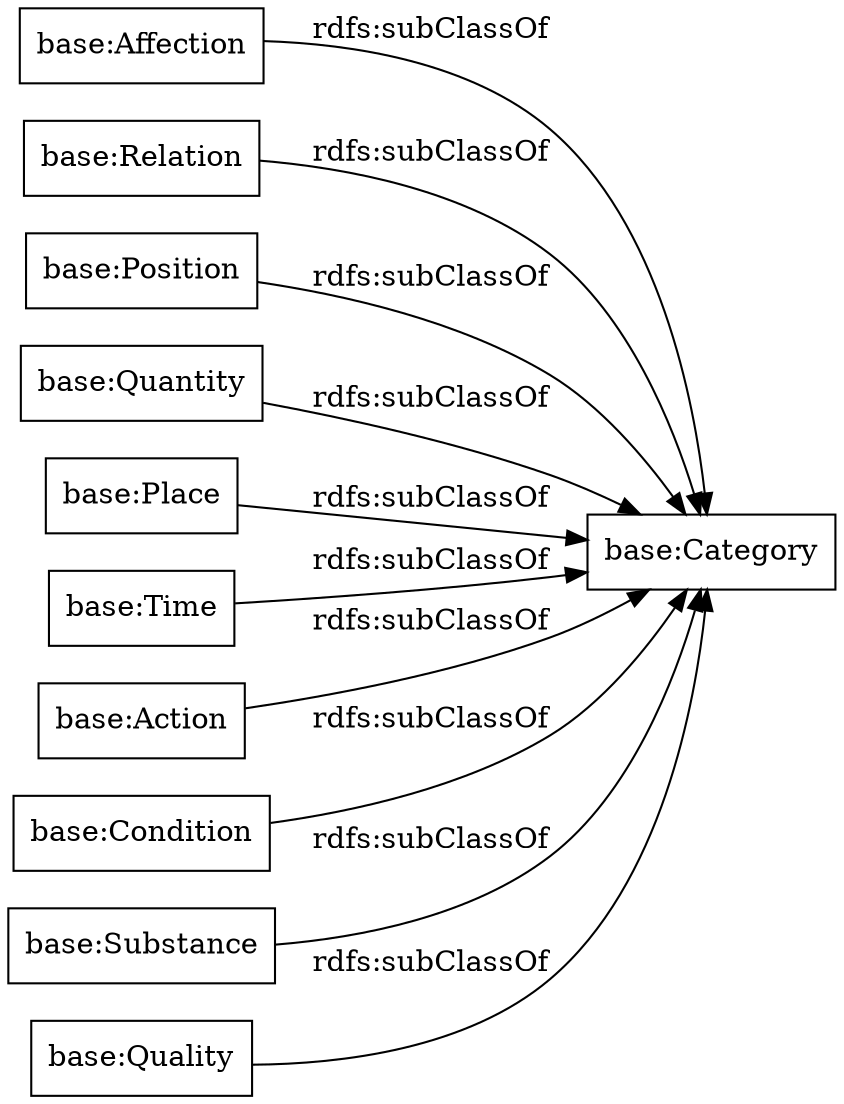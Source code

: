 digraph ar2dtool_diagram { 
rankdir=LR;
size="1000"
node [shape = rectangle, color="black"]; "base:Affection" "base:Relation" "base:Position" "base:Quantity" "base:Place" "base:Time" "base:Action" "base:Condition" "base:Substance" "base:Category" "base:Quality" ; /*classes style*/
	"base:Place" -> "base:Category" [ label = "rdfs:subClassOf" ];
	"base:Condition" -> "base:Category" [ label = "rdfs:subClassOf" ];
	"base:Position" -> "base:Category" [ label = "rdfs:subClassOf" ];
	"base:Affection" -> "base:Category" [ label = "rdfs:subClassOf" ];
	"base:Substance" -> "base:Category" [ label = "rdfs:subClassOf" ];
	"base:Action" -> "base:Category" [ label = "rdfs:subClassOf" ];
	"base:Relation" -> "base:Category" [ label = "rdfs:subClassOf" ];
	"base:Quality" -> "base:Category" [ label = "rdfs:subClassOf" ];
	"base:Time" -> "base:Category" [ label = "rdfs:subClassOf" ];
	"base:Quantity" -> "base:Category" [ label = "rdfs:subClassOf" ];

}
